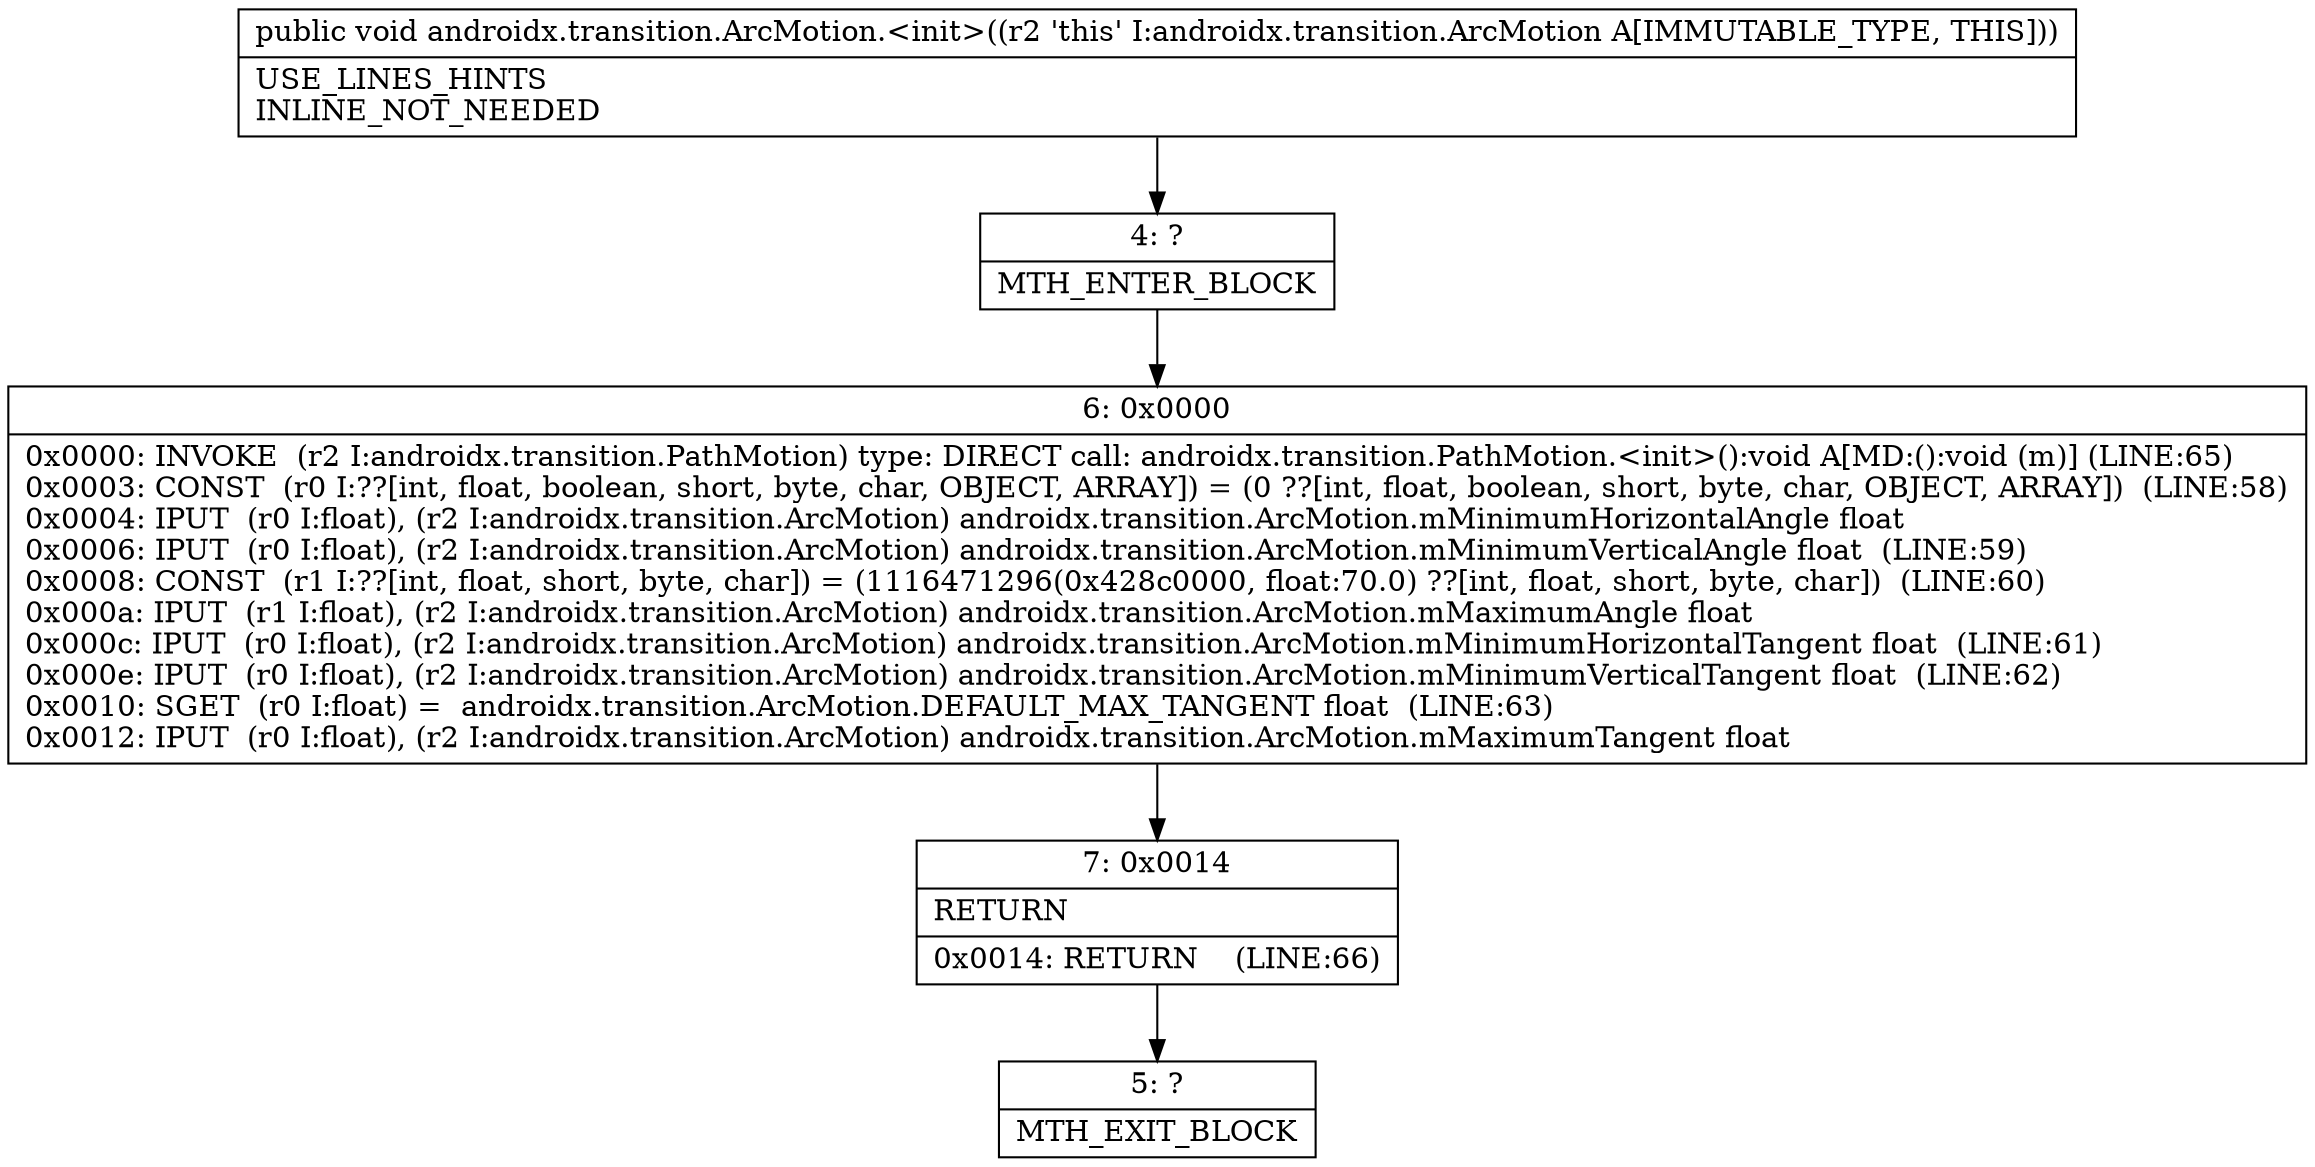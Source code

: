 digraph "CFG forandroidx.transition.ArcMotion.\<init\>()V" {
Node_4 [shape=record,label="{4\:\ ?|MTH_ENTER_BLOCK\l}"];
Node_6 [shape=record,label="{6\:\ 0x0000|0x0000: INVOKE  (r2 I:androidx.transition.PathMotion) type: DIRECT call: androidx.transition.PathMotion.\<init\>():void A[MD:():void (m)] (LINE:65)\l0x0003: CONST  (r0 I:??[int, float, boolean, short, byte, char, OBJECT, ARRAY]) = (0 ??[int, float, boolean, short, byte, char, OBJECT, ARRAY])  (LINE:58)\l0x0004: IPUT  (r0 I:float), (r2 I:androidx.transition.ArcMotion) androidx.transition.ArcMotion.mMinimumHorizontalAngle float \l0x0006: IPUT  (r0 I:float), (r2 I:androidx.transition.ArcMotion) androidx.transition.ArcMotion.mMinimumVerticalAngle float  (LINE:59)\l0x0008: CONST  (r1 I:??[int, float, short, byte, char]) = (1116471296(0x428c0000, float:70.0) ??[int, float, short, byte, char])  (LINE:60)\l0x000a: IPUT  (r1 I:float), (r2 I:androidx.transition.ArcMotion) androidx.transition.ArcMotion.mMaximumAngle float \l0x000c: IPUT  (r0 I:float), (r2 I:androidx.transition.ArcMotion) androidx.transition.ArcMotion.mMinimumHorizontalTangent float  (LINE:61)\l0x000e: IPUT  (r0 I:float), (r2 I:androidx.transition.ArcMotion) androidx.transition.ArcMotion.mMinimumVerticalTangent float  (LINE:62)\l0x0010: SGET  (r0 I:float) =  androidx.transition.ArcMotion.DEFAULT_MAX_TANGENT float  (LINE:63)\l0x0012: IPUT  (r0 I:float), (r2 I:androidx.transition.ArcMotion) androidx.transition.ArcMotion.mMaximumTangent float \l}"];
Node_7 [shape=record,label="{7\:\ 0x0014|RETURN\l|0x0014: RETURN    (LINE:66)\l}"];
Node_5 [shape=record,label="{5\:\ ?|MTH_EXIT_BLOCK\l}"];
MethodNode[shape=record,label="{public void androidx.transition.ArcMotion.\<init\>((r2 'this' I:androidx.transition.ArcMotion A[IMMUTABLE_TYPE, THIS]))  | USE_LINES_HINTS\lINLINE_NOT_NEEDED\l}"];
MethodNode -> Node_4;Node_4 -> Node_6;
Node_6 -> Node_7;
Node_7 -> Node_5;
}


